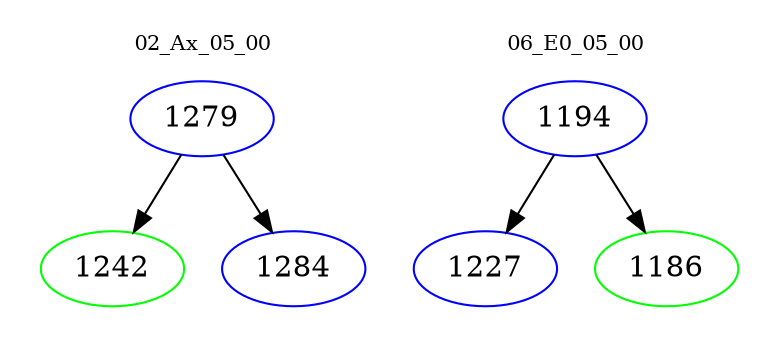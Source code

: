 digraph{
subgraph cluster_0 {
color = white
label = "02_Ax_05_00";
fontsize=10;
T0_1279 [label="1279", color="blue"]
T0_1279 -> T0_1242 [color="black"]
T0_1242 [label="1242", color="green"]
T0_1279 -> T0_1284 [color="black"]
T0_1284 [label="1284", color="blue"]
}
subgraph cluster_1 {
color = white
label = "06_E0_05_00";
fontsize=10;
T1_1194 [label="1194", color="blue"]
T1_1194 -> T1_1227 [color="black"]
T1_1227 [label="1227", color="blue"]
T1_1194 -> T1_1186 [color="black"]
T1_1186 [label="1186", color="green"]
}
}
